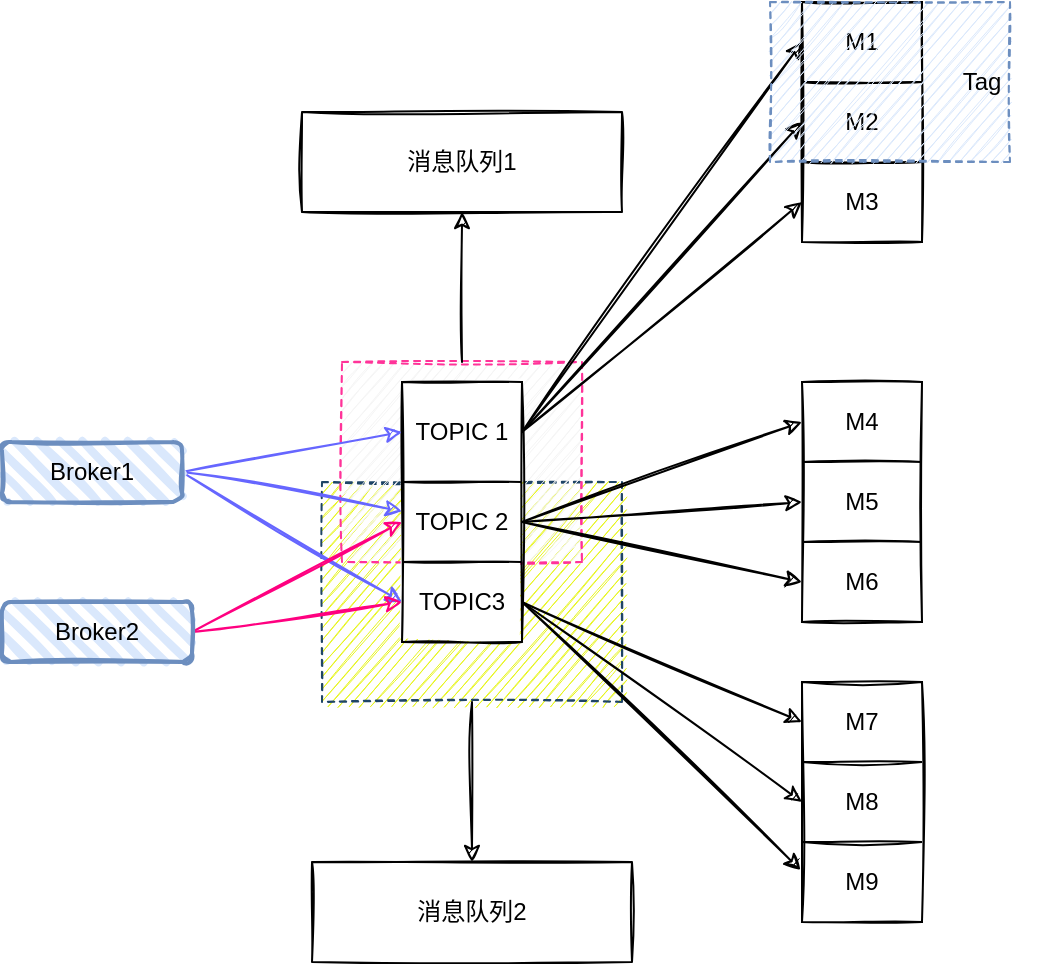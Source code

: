 <mxfile version="17.1.3" type="github">
  <diagram id="aar-Qq9W_gWKysMyioDr" name="Page-1">
    <mxGraphModel dx="782" dy="436" grid="1" gridSize="10" guides="1" tooltips="1" connect="1" arrows="1" fold="1" page="1" pageScale="1" pageWidth="827" pageHeight="1169" math="0" shadow="0">
      <root>
        <mxCell id="0" />
        <mxCell id="1" parent="0" />
        <mxCell id="6LNfjsk2Vlcri43tVD1Z-7" style="rounded=0;sketch=1;orthogonalLoop=1;jettySize=auto;html=1;exitX=0.5;exitY=1;exitDx=0;exitDy=0;" edge="1" parent="1" source="6LNfjsk2Vlcri43tVD1Z-6" target="6LNfjsk2Vlcri43tVD1Z-3">
          <mxGeometry relative="1" as="geometry" />
        </mxCell>
        <mxCell id="6LNfjsk2Vlcri43tVD1Z-6" value="" style="rounded=0;whiteSpace=wrap;html=1;dashed=1;sketch=1;fillColor=#E7F51D;fontColor=#333333;strokeColor=#1F4566;" vertex="1" parent="1">
          <mxGeometry x="190" y="300" width="150" height="110" as="geometry" />
        </mxCell>
        <mxCell id="6LNfjsk2Vlcri43tVD1Z-4" value="" style="rounded=0;whiteSpace=wrap;html=1;sketch=1;dashed=1;fillColor=#f5f5f5;fontColor=#333333;strokeColor=#FF3399;" vertex="1" parent="1">
          <mxGeometry x="200" y="240" width="120" height="100" as="geometry" />
        </mxCell>
        <mxCell id="j1e2Vd287yCiI281AwoS-1" value="" style="shape=table;html=1;whiteSpace=wrap;startSize=0;container=1;collapsible=0;childLayout=tableLayout;sketch=1;" parent="1" vertex="1">
          <mxGeometry x="230" y="250" width="60" height="130" as="geometry" />
        </mxCell>
        <mxCell id="j1e2Vd287yCiI281AwoS-2" value="" style="shape=tableRow;horizontal=0;startSize=0;swimlaneHead=0;swimlaneBody=0;top=0;left=0;bottom=0;right=0;collapsible=0;dropTarget=0;fillColor=none;points=[[0,0.5],[1,0.5]];portConstraint=eastwest;sketch=1;" parent="j1e2Vd287yCiI281AwoS-1" vertex="1">
          <mxGeometry width="60" height="50" as="geometry" />
        </mxCell>
        <mxCell id="j1e2Vd287yCiI281AwoS-3" value="TOPIC 1" style="shape=partialRectangle;html=1;whiteSpace=wrap;connectable=0;fillColor=none;top=0;left=0;bottom=0;right=0;overflow=hidden;sketch=1;" parent="j1e2Vd287yCiI281AwoS-2" vertex="1">
          <mxGeometry width="60" height="50" as="geometry">
            <mxRectangle width="60" height="50" as="alternateBounds" />
          </mxGeometry>
        </mxCell>
        <mxCell id="j1e2Vd287yCiI281AwoS-6" value="" style="shape=tableRow;horizontal=0;startSize=0;swimlaneHead=0;swimlaneBody=0;top=0;left=0;bottom=0;right=0;collapsible=0;dropTarget=0;fillColor=none;points=[[0,0.5],[1,0.5]];portConstraint=eastwest;sketch=1;" parent="j1e2Vd287yCiI281AwoS-1" vertex="1">
          <mxGeometry y="50" width="60" height="40" as="geometry" />
        </mxCell>
        <mxCell id="j1e2Vd287yCiI281AwoS-7" value="TOPIC 2" style="shape=partialRectangle;html=1;whiteSpace=wrap;connectable=0;fillColor=none;top=0;left=0;bottom=0;right=0;overflow=hidden;sketch=1;" parent="j1e2Vd287yCiI281AwoS-6" vertex="1">
          <mxGeometry width="60" height="40" as="geometry">
            <mxRectangle width="60" height="40" as="alternateBounds" />
          </mxGeometry>
        </mxCell>
        <mxCell id="j1e2Vd287yCiI281AwoS-10" value="" style="shape=tableRow;horizontal=0;startSize=0;swimlaneHead=0;swimlaneBody=0;top=0;left=0;bottom=0;right=0;collapsible=0;dropTarget=0;fillColor=none;points=[[0,0.5],[1,0.5]];portConstraint=eastwest;sketch=1;" parent="j1e2Vd287yCiI281AwoS-1" vertex="1">
          <mxGeometry y="90" width="60" height="40" as="geometry" />
        </mxCell>
        <mxCell id="j1e2Vd287yCiI281AwoS-11" value="TOPIC3" style="shape=partialRectangle;html=1;whiteSpace=wrap;connectable=0;fillColor=none;top=0;left=0;bottom=0;right=0;overflow=hidden;sketch=1;" parent="j1e2Vd287yCiI281AwoS-10" vertex="1">
          <mxGeometry width="60" height="40" as="geometry">
            <mxRectangle width="60" height="40" as="alternateBounds" />
          </mxGeometry>
        </mxCell>
        <mxCell id="j1e2Vd287yCiI281AwoS-14" value="" style="shape=table;html=1;whiteSpace=wrap;startSize=0;container=1;collapsible=0;childLayout=tableLayout;sketch=1;" parent="1" vertex="1">
          <mxGeometry x="430" y="60" width="60" height="120" as="geometry" />
        </mxCell>
        <mxCell id="j1e2Vd287yCiI281AwoS-15" value="" style="shape=tableRow;horizontal=0;startSize=0;swimlaneHead=0;swimlaneBody=0;top=0;left=0;bottom=0;right=0;collapsible=0;dropTarget=0;fillColor=none;points=[[0,0.5],[1,0.5]];portConstraint=eastwest;sketch=1;" parent="j1e2Vd287yCiI281AwoS-14" vertex="1">
          <mxGeometry width="60" height="40" as="geometry" />
        </mxCell>
        <mxCell id="j1e2Vd287yCiI281AwoS-16" value="M1" style="shape=partialRectangle;html=1;whiteSpace=wrap;connectable=0;fillColor=none;top=0;left=0;bottom=0;right=0;overflow=hidden;sketch=1;" parent="j1e2Vd287yCiI281AwoS-15" vertex="1">
          <mxGeometry width="60" height="40" as="geometry">
            <mxRectangle width="60" height="40" as="alternateBounds" />
          </mxGeometry>
        </mxCell>
        <mxCell id="j1e2Vd287yCiI281AwoS-17" value="" style="shape=tableRow;horizontal=0;startSize=0;swimlaneHead=0;swimlaneBody=0;top=0;left=0;bottom=0;right=0;collapsible=0;dropTarget=0;fillColor=none;points=[[0,0.5],[1,0.5]];portConstraint=eastwest;sketch=1;" parent="j1e2Vd287yCiI281AwoS-14" vertex="1">
          <mxGeometry y="40" width="60" height="40" as="geometry" />
        </mxCell>
        <mxCell id="j1e2Vd287yCiI281AwoS-18" value="M2" style="shape=partialRectangle;html=1;whiteSpace=wrap;connectable=0;fillColor=none;top=0;left=0;bottom=0;right=0;overflow=hidden;sketch=1;" parent="j1e2Vd287yCiI281AwoS-17" vertex="1">
          <mxGeometry width="60" height="40" as="geometry">
            <mxRectangle width="60" height="40" as="alternateBounds" />
          </mxGeometry>
        </mxCell>
        <mxCell id="j1e2Vd287yCiI281AwoS-19" value="" style="shape=tableRow;horizontal=0;startSize=0;swimlaneHead=0;swimlaneBody=0;top=0;left=0;bottom=0;right=0;collapsible=0;dropTarget=0;fillColor=none;points=[[0,0.5],[1,0.5]];portConstraint=eastwest;sketch=1;" parent="j1e2Vd287yCiI281AwoS-14" vertex="1">
          <mxGeometry y="80" width="60" height="40" as="geometry" />
        </mxCell>
        <mxCell id="j1e2Vd287yCiI281AwoS-20" value="M3" style="shape=partialRectangle;html=1;whiteSpace=wrap;connectable=0;fillColor=none;top=0;left=0;bottom=0;right=0;overflow=hidden;sketch=1;" parent="j1e2Vd287yCiI281AwoS-19" vertex="1">
          <mxGeometry width="60" height="40" as="geometry">
            <mxRectangle width="60" height="40" as="alternateBounds" />
          </mxGeometry>
        </mxCell>
        <mxCell id="j1e2Vd287yCiI281AwoS-21" value="" style="shape=table;html=1;whiteSpace=wrap;startSize=0;container=1;collapsible=0;childLayout=tableLayout;sketch=1;" parent="1" vertex="1">
          <mxGeometry x="430" y="250" width="60" height="120" as="geometry" />
        </mxCell>
        <mxCell id="j1e2Vd287yCiI281AwoS-22" value="" style="shape=tableRow;horizontal=0;startSize=0;swimlaneHead=0;swimlaneBody=0;top=0;left=0;bottom=0;right=0;collapsible=0;dropTarget=0;fillColor=none;points=[[0,0.5],[1,0.5]];portConstraint=eastwest;sketch=1;" parent="j1e2Vd287yCiI281AwoS-21" vertex="1">
          <mxGeometry width="60" height="40" as="geometry" />
        </mxCell>
        <mxCell id="j1e2Vd287yCiI281AwoS-23" value="M4" style="shape=partialRectangle;html=1;whiteSpace=wrap;connectable=0;fillColor=none;top=0;left=0;bottom=0;right=0;overflow=hidden;sketch=1;" parent="j1e2Vd287yCiI281AwoS-22" vertex="1">
          <mxGeometry width="60" height="40" as="geometry">
            <mxRectangle width="60" height="40" as="alternateBounds" />
          </mxGeometry>
        </mxCell>
        <mxCell id="j1e2Vd287yCiI281AwoS-24" value="" style="shape=tableRow;horizontal=0;startSize=0;swimlaneHead=0;swimlaneBody=0;top=0;left=0;bottom=0;right=0;collapsible=0;dropTarget=0;fillColor=none;points=[[0,0.5],[1,0.5]];portConstraint=eastwest;sketch=1;" parent="j1e2Vd287yCiI281AwoS-21" vertex="1">
          <mxGeometry y="40" width="60" height="40" as="geometry" />
        </mxCell>
        <mxCell id="j1e2Vd287yCiI281AwoS-25" value="M5" style="shape=partialRectangle;html=1;whiteSpace=wrap;connectable=0;fillColor=none;top=0;left=0;bottom=0;right=0;overflow=hidden;sketch=1;" parent="j1e2Vd287yCiI281AwoS-24" vertex="1">
          <mxGeometry width="60" height="40" as="geometry">
            <mxRectangle width="60" height="40" as="alternateBounds" />
          </mxGeometry>
        </mxCell>
        <mxCell id="j1e2Vd287yCiI281AwoS-26" value="" style="shape=tableRow;horizontal=0;startSize=0;swimlaneHead=0;swimlaneBody=0;top=0;left=0;bottom=0;right=0;collapsible=0;dropTarget=0;fillColor=none;points=[[0,0.5],[1,0.5]];portConstraint=eastwest;sketch=1;" parent="j1e2Vd287yCiI281AwoS-21" vertex="1">
          <mxGeometry y="80" width="60" height="40" as="geometry" />
        </mxCell>
        <mxCell id="j1e2Vd287yCiI281AwoS-27" value="M6" style="shape=partialRectangle;html=1;whiteSpace=wrap;connectable=0;fillColor=none;top=0;left=0;bottom=0;right=0;overflow=hidden;sketch=1;" parent="j1e2Vd287yCiI281AwoS-26" vertex="1">
          <mxGeometry width="60" height="40" as="geometry">
            <mxRectangle width="60" height="40" as="alternateBounds" />
          </mxGeometry>
        </mxCell>
        <mxCell id="j1e2Vd287yCiI281AwoS-28" value="" style="shape=table;html=1;whiteSpace=wrap;startSize=0;container=1;collapsible=0;childLayout=tableLayout;sketch=1;" parent="1" vertex="1">
          <mxGeometry x="430" y="400" width="60" height="120" as="geometry" />
        </mxCell>
        <mxCell id="j1e2Vd287yCiI281AwoS-29" value="" style="shape=tableRow;horizontal=0;startSize=0;swimlaneHead=0;swimlaneBody=0;top=0;left=0;bottom=0;right=0;collapsible=0;dropTarget=0;fillColor=none;points=[[0,0.5],[1,0.5]];portConstraint=eastwest;sketch=1;" parent="j1e2Vd287yCiI281AwoS-28" vertex="1">
          <mxGeometry width="60" height="40" as="geometry" />
        </mxCell>
        <mxCell id="j1e2Vd287yCiI281AwoS-30" value="M7" style="shape=partialRectangle;html=1;whiteSpace=wrap;connectable=0;fillColor=none;top=0;left=0;bottom=0;right=0;overflow=hidden;sketch=1;" parent="j1e2Vd287yCiI281AwoS-29" vertex="1">
          <mxGeometry width="60" height="40" as="geometry">
            <mxRectangle width="60" height="40" as="alternateBounds" />
          </mxGeometry>
        </mxCell>
        <mxCell id="j1e2Vd287yCiI281AwoS-31" value="" style="shape=tableRow;horizontal=0;startSize=0;swimlaneHead=0;swimlaneBody=0;top=0;left=0;bottom=0;right=0;collapsible=0;dropTarget=0;fillColor=none;points=[[0,0.5],[1,0.5]];portConstraint=eastwest;sketch=1;" parent="j1e2Vd287yCiI281AwoS-28" vertex="1">
          <mxGeometry y="40" width="60" height="40" as="geometry" />
        </mxCell>
        <mxCell id="j1e2Vd287yCiI281AwoS-32" value="M8" style="shape=partialRectangle;html=1;whiteSpace=wrap;connectable=0;fillColor=none;top=0;left=0;bottom=0;right=0;overflow=hidden;sketch=1;" parent="j1e2Vd287yCiI281AwoS-31" vertex="1">
          <mxGeometry width="60" height="40" as="geometry">
            <mxRectangle width="60" height="40" as="alternateBounds" />
          </mxGeometry>
        </mxCell>
        <mxCell id="j1e2Vd287yCiI281AwoS-33" value="" style="shape=tableRow;horizontal=0;startSize=0;swimlaneHead=0;swimlaneBody=0;top=0;left=0;bottom=0;right=0;collapsible=0;dropTarget=0;fillColor=none;points=[[0,0.5],[1,0.5]];portConstraint=eastwest;sketch=1;" parent="j1e2Vd287yCiI281AwoS-28" vertex="1">
          <mxGeometry y="80" width="60" height="40" as="geometry" />
        </mxCell>
        <mxCell id="j1e2Vd287yCiI281AwoS-34" value="M9" style="shape=partialRectangle;html=1;whiteSpace=wrap;connectable=0;fillColor=none;top=0;left=0;bottom=0;right=0;overflow=hidden;sketch=1;" parent="j1e2Vd287yCiI281AwoS-33" vertex="1">
          <mxGeometry width="60" height="40" as="geometry">
            <mxRectangle width="60" height="40" as="alternateBounds" />
          </mxGeometry>
        </mxCell>
        <mxCell id="j1e2Vd287yCiI281AwoS-35" style="edgeStyle=none;rounded=0;orthogonalLoop=1;jettySize=auto;html=1;exitX=1;exitY=0.5;exitDx=0;exitDy=0;entryX=0;entryY=0.5;entryDx=0;entryDy=0;sketch=1;" parent="1" source="j1e2Vd287yCiI281AwoS-2" target="j1e2Vd287yCiI281AwoS-15" edge="1">
          <mxGeometry relative="1" as="geometry" />
        </mxCell>
        <mxCell id="j1e2Vd287yCiI281AwoS-36" style="edgeStyle=none;rounded=0;orthogonalLoop=1;jettySize=auto;html=1;exitX=1;exitY=0.5;exitDx=0;exitDy=0;entryX=0;entryY=0.5;entryDx=0;entryDy=0;sketch=1;" parent="1" source="j1e2Vd287yCiI281AwoS-2" target="j1e2Vd287yCiI281AwoS-17" edge="1">
          <mxGeometry relative="1" as="geometry" />
        </mxCell>
        <mxCell id="j1e2Vd287yCiI281AwoS-37" style="edgeStyle=none;rounded=0;orthogonalLoop=1;jettySize=auto;html=1;exitX=1;exitY=0.5;exitDx=0;exitDy=0;entryX=0;entryY=0.5;entryDx=0;entryDy=0;sketch=1;" parent="1" source="j1e2Vd287yCiI281AwoS-2" target="j1e2Vd287yCiI281AwoS-19" edge="1">
          <mxGeometry relative="1" as="geometry" />
        </mxCell>
        <mxCell id="j1e2Vd287yCiI281AwoS-38" style="edgeStyle=none;rounded=0;orthogonalLoop=1;jettySize=auto;html=1;exitX=1;exitY=0.5;exitDx=0;exitDy=0;entryX=0;entryY=0.5;entryDx=0;entryDy=0;sketch=1;" parent="1" source="j1e2Vd287yCiI281AwoS-6" target="j1e2Vd287yCiI281AwoS-22" edge="1">
          <mxGeometry relative="1" as="geometry" />
        </mxCell>
        <mxCell id="j1e2Vd287yCiI281AwoS-39" style="edgeStyle=none;rounded=0;orthogonalLoop=1;jettySize=auto;html=1;exitX=1;exitY=0.5;exitDx=0;exitDy=0;entryX=0;entryY=0.5;entryDx=0;entryDy=0;sketch=1;" parent="1" source="j1e2Vd287yCiI281AwoS-6" target="j1e2Vd287yCiI281AwoS-24" edge="1">
          <mxGeometry relative="1" as="geometry" />
        </mxCell>
        <mxCell id="j1e2Vd287yCiI281AwoS-40" style="edgeStyle=none;rounded=0;orthogonalLoop=1;jettySize=auto;html=1;exitX=1;exitY=0.5;exitDx=0;exitDy=0;entryX=0;entryY=0.5;entryDx=0;entryDy=0;sketch=1;" parent="1" source="j1e2Vd287yCiI281AwoS-6" target="j1e2Vd287yCiI281AwoS-26" edge="1">
          <mxGeometry relative="1" as="geometry" />
        </mxCell>
        <mxCell id="j1e2Vd287yCiI281AwoS-41" style="edgeStyle=none;rounded=0;orthogonalLoop=1;jettySize=auto;html=1;exitX=1;exitY=0.5;exitDx=0;exitDy=0;entryX=0;entryY=0.5;entryDx=0;entryDy=0;sketch=1;" parent="1" source="j1e2Vd287yCiI281AwoS-10" target="j1e2Vd287yCiI281AwoS-29" edge="1">
          <mxGeometry relative="1" as="geometry" />
        </mxCell>
        <mxCell id="j1e2Vd287yCiI281AwoS-42" style="edgeStyle=none;rounded=0;orthogonalLoop=1;jettySize=auto;html=1;exitX=1;exitY=0.5;exitDx=0;exitDy=0;entryX=0;entryY=0.5;entryDx=0;entryDy=0;sketch=1;" parent="1" source="j1e2Vd287yCiI281AwoS-10" target="j1e2Vd287yCiI281AwoS-31" edge="1">
          <mxGeometry relative="1" as="geometry" />
        </mxCell>
        <mxCell id="j1e2Vd287yCiI281AwoS-43" style="edgeStyle=none;rounded=0;orthogonalLoop=1;jettySize=auto;html=1;exitX=1;exitY=0.5;exitDx=0;exitDy=0;entryX=-0.011;entryY=0.35;entryDx=0;entryDy=0;entryPerimeter=0;sketch=1;" parent="1" source="j1e2Vd287yCiI281AwoS-10" target="j1e2Vd287yCiI281AwoS-33" edge="1">
          <mxGeometry relative="1" as="geometry" />
        </mxCell>
        <mxCell id="j1e2Vd287yCiI281AwoS-46" style="edgeStyle=none;rounded=0;orthogonalLoop=1;jettySize=auto;html=1;exitX=1;exitY=0.5;exitDx=0;exitDy=0;entryX=0;entryY=0.5;entryDx=0;entryDy=0;strokeColor=#6666FF;sketch=1;" parent="1" source="j1e2Vd287yCiI281AwoS-44" target="j1e2Vd287yCiI281AwoS-2" edge="1">
          <mxGeometry relative="1" as="geometry" />
        </mxCell>
        <mxCell id="j1e2Vd287yCiI281AwoS-47" style="edgeStyle=none;rounded=0;orthogonalLoop=1;jettySize=auto;html=1;exitX=1;exitY=0.5;exitDx=0;exitDy=0;strokeColor=#6666FF;sketch=1;" parent="1" source="j1e2Vd287yCiI281AwoS-44" target="j1e2Vd287yCiI281AwoS-6" edge="1">
          <mxGeometry relative="1" as="geometry" />
        </mxCell>
        <mxCell id="j1e2Vd287yCiI281AwoS-48" style="edgeStyle=none;rounded=0;orthogonalLoop=1;jettySize=auto;html=1;exitX=1;exitY=0.5;exitDx=0;exitDy=0;entryX=0;entryY=0.5;entryDx=0;entryDy=0;strokeColor=#6666FF;sketch=1;" parent="1" source="j1e2Vd287yCiI281AwoS-44" target="j1e2Vd287yCiI281AwoS-10" edge="1">
          <mxGeometry relative="1" as="geometry" />
        </mxCell>
        <mxCell id="j1e2Vd287yCiI281AwoS-44" value="Broker1" style="rounded=1;whiteSpace=wrap;html=1;strokeWidth=2;fillWeight=4;hachureGap=8;hachureAngle=45;fillColor=#dae8fc;sketch=1;strokeColor=#6c8ebf;" parent="1" vertex="1">
          <mxGeometry x="30" y="280" width="90" height="30" as="geometry" />
        </mxCell>
        <mxCell id="j1e2Vd287yCiI281AwoS-49" style="edgeStyle=none;rounded=0;orthogonalLoop=1;jettySize=auto;html=1;exitX=1;exitY=0.5;exitDx=0;exitDy=0;entryX=0;entryY=0.5;entryDx=0;entryDy=0;strokeColor=#FF0080;sketch=1;" parent="1" source="j1e2Vd287yCiI281AwoS-45" target="j1e2Vd287yCiI281AwoS-6" edge="1">
          <mxGeometry relative="1" as="geometry" />
        </mxCell>
        <mxCell id="j1e2Vd287yCiI281AwoS-50" style="edgeStyle=none;rounded=0;orthogonalLoop=1;jettySize=auto;html=1;exitX=1;exitY=0.5;exitDx=0;exitDy=0;entryX=0;entryY=0.5;entryDx=0;entryDy=0;strokeColor=#FF0080;sketch=1;" parent="1" source="j1e2Vd287yCiI281AwoS-45" target="j1e2Vd287yCiI281AwoS-10" edge="1">
          <mxGeometry relative="1" as="geometry" />
        </mxCell>
        <mxCell id="j1e2Vd287yCiI281AwoS-45" value="Broker2" style="rounded=1;whiteSpace=wrap;html=1;strokeWidth=2;fillWeight=4;hachureGap=8;hachureAngle=45;fillColor=#dae8fc;sketch=1;strokeColor=#6c8ebf;" parent="1" vertex="1">
          <mxGeometry x="30" y="360" width="95" height="30" as="geometry" />
        </mxCell>
        <mxCell id="j1e2Vd287yCiI281AwoS-51" value="" style="rounded=0;whiteSpace=wrap;html=1;fillColor=#dae8fc;strokeColor=#6c8ebf;dashed=1;shadow=0;sketch=1;" parent="1" vertex="1">
          <mxGeometry x="414" y="60" width="120" height="80" as="geometry" />
        </mxCell>
        <mxCell id="j1e2Vd287yCiI281AwoS-52" value="Tag" style="text;html=1;strokeColor=none;fillColor=none;align=center;verticalAlign=middle;whiteSpace=wrap;rounded=0;sketch=1;" parent="1" vertex="1">
          <mxGeometry x="490" y="85" width="60" height="30" as="geometry" />
        </mxCell>
        <mxCell id="6LNfjsk2Vlcri43tVD1Z-2" value="消息队列1" style="rounded=0;whiteSpace=wrap;html=1;sketch=1;" vertex="1" parent="1">
          <mxGeometry x="180" y="115" width="160" height="50" as="geometry" />
        </mxCell>
        <mxCell id="6LNfjsk2Vlcri43tVD1Z-3" value="消息队列2" style="rounded=0;whiteSpace=wrap;html=1;sketch=1;" vertex="1" parent="1">
          <mxGeometry x="185" y="490" width="160" height="50" as="geometry" />
        </mxCell>
        <mxCell id="6LNfjsk2Vlcri43tVD1Z-5" style="edgeStyle=orthogonalEdgeStyle;rounded=0;sketch=1;orthogonalLoop=1;jettySize=auto;html=1;entryX=0.5;entryY=1;entryDx=0;entryDy=0;" edge="1" parent="1" source="6LNfjsk2Vlcri43tVD1Z-4" target="6LNfjsk2Vlcri43tVD1Z-2">
          <mxGeometry relative="1" as="geometry" />
        </mxCell>
      </root>
    </mxGraphModel>
  </diagram>
</mxfile>
